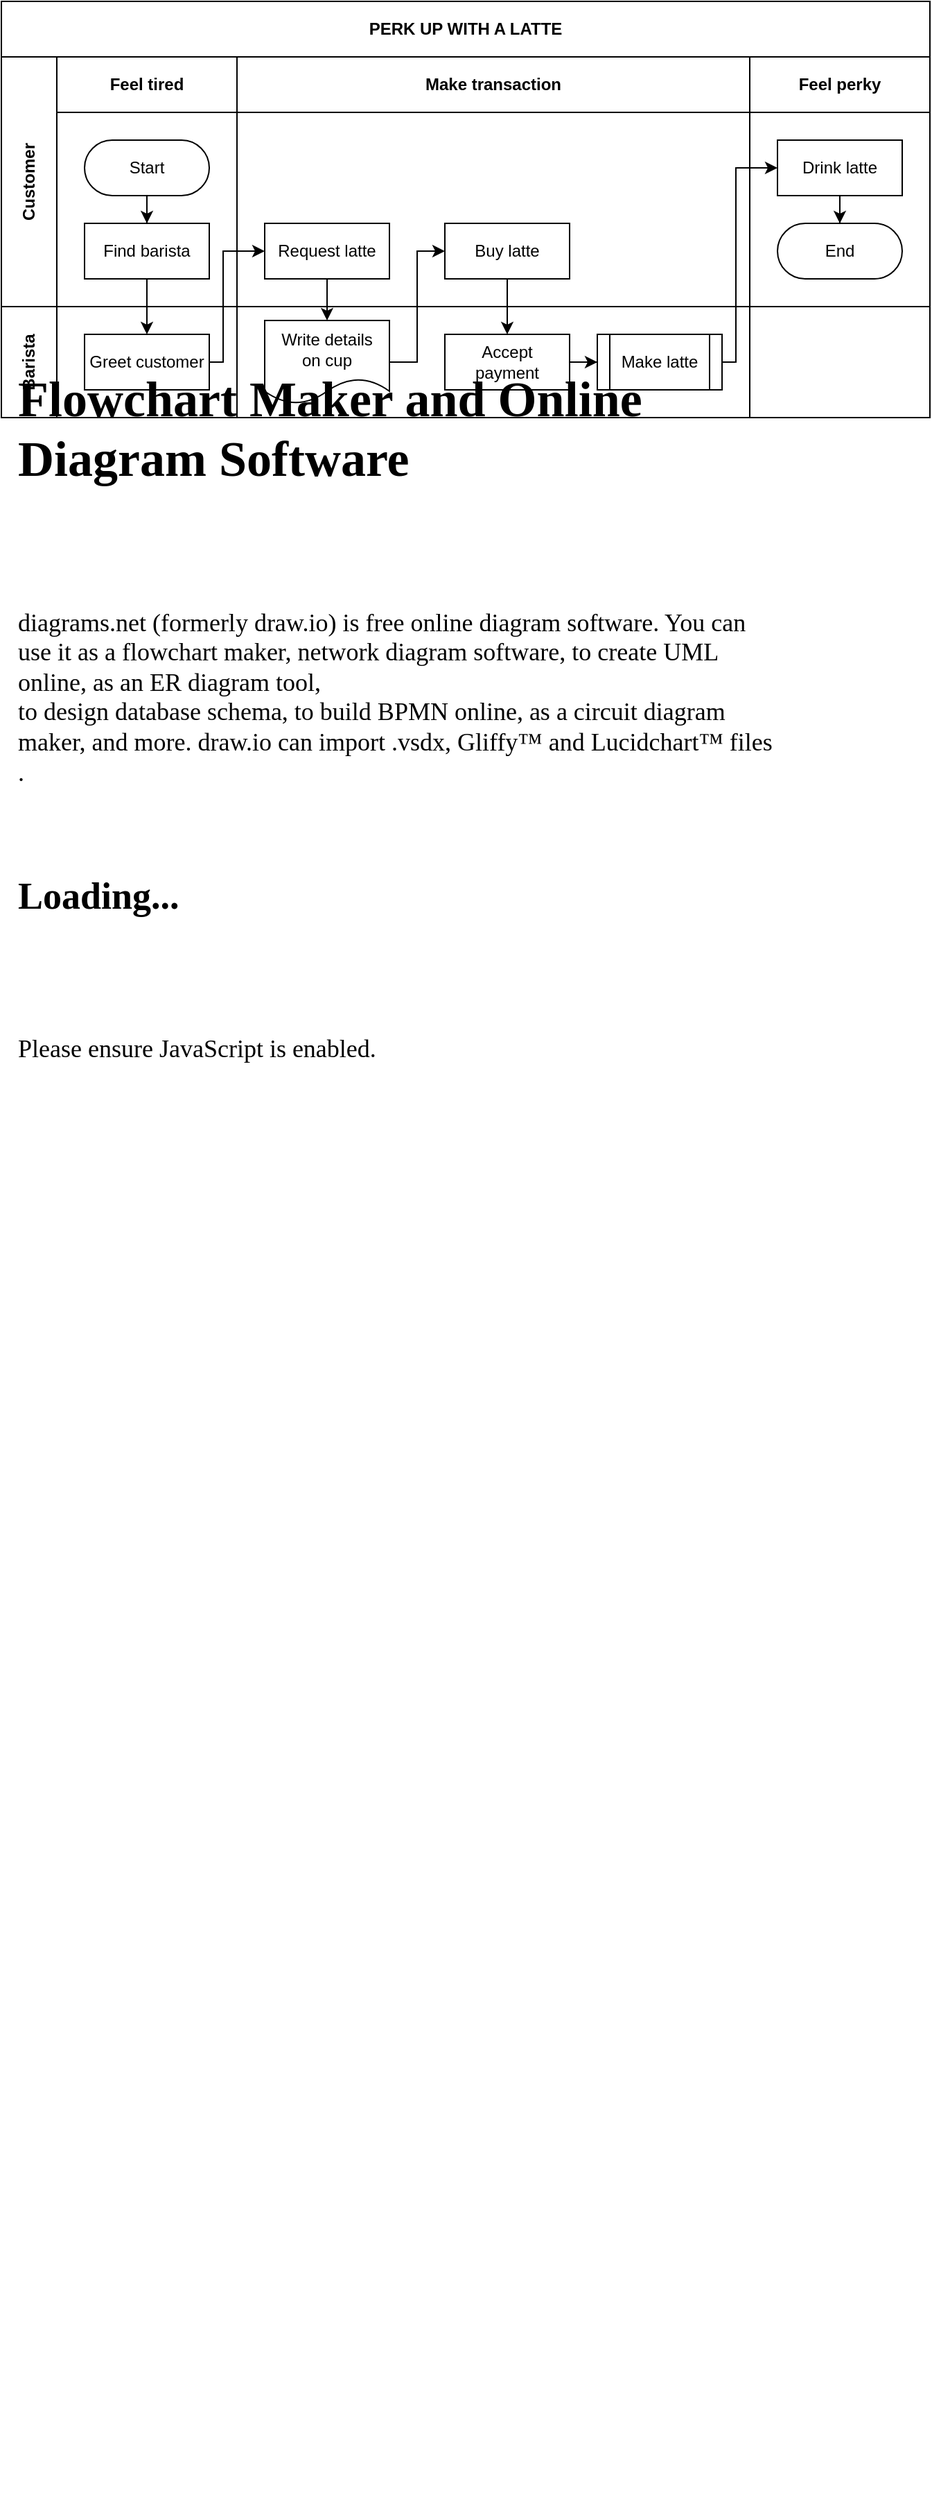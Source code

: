 <mxfile version="15.3.3" type="github">
  <diagram id="kgpKYQtTHZ0yAKxKKP6v" name="Page-1">
    <mxGraphModel dx="400" dy="724" grid="1" gridSize="10" guides="1" tooltips="1" connect="1" arrows="1" fold="1" page="1" pageScale="1" pageWidth="850" pageHeight="1100" math="0" shadow="0">
      <root>
        <mxCell id="0" />
        <mxCell id="1" parent="0" />
        <mxCell id="3nuBFxr9cyL0pnOWT2aG-1" value="PERK UP WITH A LATTE" style="shape=table;childLayout=tableLayout;rowLines=0;columnLines=0;startSize=40;html=1;whiteSpace=wrap;collapsible=0;recursiveResize=0;expand=0;fontStyle=1" parent="1" vertex="1">
          <mxGeometry x="100" y="70" width="670" height="300" as="geometry" />
        </mxCell>
        <mxCell id="3nuBFxr9cyL0pnOWT2aG-2" value="" style="edgeStyle=orthogonalEdgeStyle;rounded=0;orthogonalLoop=1;jettySize=auto;html=1;" parent="3nuBFxr9cyL0pnOWT2aG-1" source="3nuBFxr9cyL0pnOWT2aG-7" target="3nuBFxr9cyL0pnOWT2aG-17" edge="1">
          <mxGeometry relative="1" as="geometry" />
        </mxCell>
        <mxCell id="3nuBFxr9cyL0pnOWT2aG-3" value="Customer" style="swimlane;horizontal=0;points=[[0,0.5],[1,0.5]];portConstraint=eastwest;startSize=40;html=1;whiteSpace=wrap;collapsible=0;recursiveResize=0;expand=0;" parent="3nuBFxr9cyL0pnOWT2aG-1" vertex="1">
          <mxGeometry y="40" width="670" height="180" as="geometry" />
        </mxCell>
        <mxCell id="3nuBFxr9cyL0pnOWT2aG-4" value="Feel tired" style="swimlane;connectable=0;startSize=40;html=1;whiteSpace=wrap;collapsible=0;recursiveResize=0;expand=0;" parent="3nuBFxr9cyL0pnOWT2aG-3" vertex="1">
          <mxGeometry x="40" width="130" height="180" as="geometry" />
        </mxCell>
        <mxCell id="3nuBFxr9cyL0pnOWT2aG-5" style="edgeStyle=orthogonalEdgeStyle;rounded=0;orthogonalLoop=1;jettySize=auto;html=1;" parent="3nuBFxr9cyL0pnOWT2aG-4" source="3nuBFxr9cyL0pnOWT2aG-6" target="3nuBFxr9cyL0pnOWT2aG-7" edge="1">
          <mxGeometry relative="1" as="geometry" />
        </mxCell>
        <mxCell id="3nuBFxr9cyL0pnOWT2aG-6" value="Start" style="rounded=1;whiteSpace=wrap;html=1;arcSize=50;" parent="3nuBFxr9cyL0pnOWT2aG-4" vertex="1">
          <mxGeometry x="20" y="60" width="90" height="40" as="geometry" />
        </mxCell>
        <mxCell id="3nuBFxr9cyL0pnOWT2aG-7" value="Find barista" style="rounded=0;whiteSpace=wrap;html=1;" parent="3nuBFxr9cyL0pnOWT2aG-4" vertex="1">
          <mxGeometry x="20" y="120" width="90" height="40" as="geometry" />
        </mxCell>
        <mxCell id="3nuBFxr9cyL0pnOWT2aG-8" value="Make transaction" style="swimlane;connectable=0;startSize=40;html=1;whiteSpace=wrap;collapsible=0;recursiveResize=0;expand=0;" parent="3nuBFxr9cyL0pnOWT2aG-3" vertex="1">
          <mxGeometry x="170" width="370" height="180" as="geometry" />
        </mxCell>
        <mxCell id="3nuBFxr9cyL0pnOWT2aG-9" value="Request latte" style="rounded=0;whiteSpace=wrap;html=1;" parent="3nuBFxr9cyL0pnOWT2aG-8" vertex="1">
          <mxGeometry x="20" y="120" width="90" height="40" as="geometry" />
        </mxCell>
        <mxCell id="3nuBFxr9cyL0pnOWT2aG-10" value="Buy latte" style="rounded=0;whiteSpace=wrap;html=1;" parent="3nuBFxr9cyL0pnOWT2aG-8" vertex="1">
          <mxGeometry x="150" y="120" width="90" height="40" as="geometry" />
        </mxCell>
        <mxCell id="3nuBFxr9cyL0pnOWT2aG-11" value="Feel perky" style="swimlane;connectable=0;startSize=40;html=1;whiteSpace=wrap;collapsible=0;recursiveResize=0;expand=0;" parent="3nuBFxr9cyL0pnOWT2aG-3" vertex="1">
          <mxGeometry x="540" width="130" height="180" as="geometry" />
        </mxCell>
        <mxCell id="3nuBFxr9cyL0pnOWT2aG-12" style="edgeStyle=orthogonalEdgeStyle;rounded=0;orthogonalLoop=1;jettySize=auto;html=1;" parent="3nuBFxr9cyL0pnOWT2aG-11" source="3nuBFxr9cyL0pnOWT2aG-13" target="3nuBFxr9cyL0pnOWT2aG-14" edge="1">
          <mxGeometry relative="1" as="geometry" />
        </mxCell>
        <mxCell id="3nuBFxr9cyL0pnOWT2aG-13" value="Drink latte" style="rounded=0;whiteSpace=wrap;html=1;" parent="3nuBFxr9cyL0pnOWT2aG-11" vertex="1">
          <mxGeometry x="20" y="60" width="90" height="40" as="geometry" />
        </mxCell>
        <mxCell id="3nuBFxr9cyL0pnOWT2aG-14" value="End" style="rounded=1;whiteSpace=wrap;html=1;arcSize=50;" parent="3nuBFxr9cyL0pnOWT2aG-11" vertex="1">
          <mxGeometry x="20" y="120" width="90" height="40" as="geometry" />
        </mxCell>
        <mxCell id="3nuBFxr9cyL0pnOWT2aG-15" value="Barista" style="swimlane;horizontal=0;points=[[0,0.5],[1,0.5]];portConstraint=eastwest;startSize=40;html=1;whiteSpace=wrap;collapsible=0;recursiveResize=0;expand=0;" parent="3nuBFxr9cyL0pnOWT2aG-1" vertex="1">
          <mxGeometry y="220" width="670" height="80" as="geometry" />
        </mxCell>
        <mxCell id="3nuBFxr9cyL0pnOWT2aG-16" value="" style="swimlane;connectable=0;startSize=0;html=1;whiteSpace=wrap;collapsible=0;recursiveResize=0;expand=0;" parent="3nuBFxr9cyL0pnOWT2aG-15" vertex="1">
          <mxGeometry x="40" width="130" height="80" as="geometry" />
        </mxCell>
        <mxCell id="3nuBFxr9cyL0pnOWT2aG-17" value="Greet customer" style="rounded=0;whiteSpace=wrap;html=1;" parent="3nuBFxr9cyL0pnOWT2aG-16" vertex="1">
          <mxGeometry x="20" y="20" width="90" height="40" as="geometry" />
        </mxCell>
        <mxCell id="3nuBFxr9cyL0pnOWT2aG-18" value="" style="swimlane;connectable=0;startSize=0;html=1;whiteSpace=wrap;collapsible=0;recursiveResize=0;expand=0;" parent="3nuBFxr9cyL0pnOWT2aG-15" vertex="1">
          <mxGeometry x="170" width="370" height="80" as="geometry" />
        </mxCell>
        <mxCell id="3nuBFxr9cyL0pnOWT2aG-19" value="" style="edgeStyle=orthogonalEdgeStyle;rounded=0;orthogonalLoop=1;jettySize=auto;html=1;" parent="3nuBFxr9cyL0pnOWT2aG-18" source="3nuBFxr9cyL0pnOWT2aG-20" target="3nuBFxr9cyL0pnOWT2aG-22" edge="1">
          <mxGeometry relative="1" as="geometry" />
        </mxCell>
        <mxCell id="3nuBFxr9cyL0pnOWT2aG-20" value="Accept&lt;br&gt;payment" style="rounded=0;whiteSpace=wrap;html=1;" parent="3nuBFxr9cyL0pnOWT2aG-18" vertex="1">
          <mxGeometry x="150" y="20" width="90" height="40" as="geometry" />
        </mxCell>
        <mxCell id="3nuBFxr9cyL0pnOWT2aG-21" value="Write details&lt;br&gt;on cup" style="shape=document;whiteSpace=wrap;html=1;boundedLbl=1;" parent="3nuBFxr9cyL0pnOWT2aG-18" vertex="1">
          <mxGeometry x="20" y="10" width="90" height="60" as="geometry" />
        </mxCell>
        <mxCell id="3nuBFxr9cyL0pnOWT2aG-22" value="Make latte" style="shape=process;whiteSpace=wrap;html=1;backgroundOutline=1;" parent="3nuBFxr9cyL0pnOWT2aG-18" vertex="1">
          <mxGeometry x="260" y="20" width="90" height="40" as="geometry" />
        </mxCell>
        <mxCell id="3nuBFxr9cyL0pnOWT2aG-23" value="" style="swimlane;connectable=0;startSize=0;html=1;whiteSpace=wrap;collapsible=0;recursiveResize=0;expand=0;" parent="3nuBFxr9cyL0pnOWT2aG-15" vertex="1">
          <mxGeometry x="540" width="130" height="80" as="geometry" />
        </mxCell>
        <mxCell id="3nuBFxr9cyL0pnOWT2aG-24" value="" style="edgeStyle=orthogonalEdgeStyle;rounded=0;orthogonalLoop=1;jettySize=auto;html=1;" parent="3nuBFxr9cyL0pnOWT2aG-1" source="3nuBFxr9cyL0pnOWT2aG-17" target="3nuBFxr9cyL0pnOWT2aG-9" edge="1">
          <mxGeometry relative="1" as="geometry">
            <Array as="points">
              <mxPoint x="160" y="260" />
              <mxPoint x="160" y="180" />
            </Array>
          </mxGeometry>
        </mxCell>
        <mxCell id="3nuBFxr9cyL0pnOWT2aG-25" value="" style="edgeStyle=orthogonalEdgeStyle;rounded=0;orthogonalLoop=1;jettySize=auto;html=1;" parent="3nuBFxr9cyL0pnOWT2aG-1" source="3nuBFxr9cyL0pnOWT2aG-9" target="3nuBFxr9cyL0pnOWT2aG-21" edge="1">
          <mxGeometry relative="1" as="geometry" />
        </mxCell>
        <mxCell id="3nuBFxr9cyL0pnOWT2aG-26" value="" style="edgeStyle=orthogonalEdgeStyle;rounded=0;orthogonalLoop=1;jettySize=auto;html=1;" parent="3nuBFxr9cyL0pnOWT2aG-1" source="3nuBFxr9cyL0pnOWT2aG-21" target="3nuBFxr9cyL0pnOWT2aG-10" edge="1">
          <mxGeometry relative="1" as="geometry">
            <Array as="points">
              <mxPoint x="300" y="260" />
              <mxPoint x="300" y="180" />
            </Array>
          </mxGeometry>
        </mxCell>
        <mxCell id="3nuBFxr9cyL0pnOWT2aG-27" value="" style="edgeStyle=orthogonalEdgeStyle;rounded=0;orthogonalLoop=1;jettySize=auto;html=1;" parent="3nuBFxr9cyL0pnOWT2aG-1" source="3nuBFxr9cyL0pnOWT2aG-10" target="3nuBFxr9cyL0pnOWT2aG-20" edge="1">
          <mxGeometry relative="1" as="geometry" />
        </mxCell>
        <mxCell id="3nuBFxr9cyL0pnOWT2aG-28" style="edgeStyle=orthogonalEdgeStyle;rounded=0;orthogonalLoop=1;jettySize=auto;html=1;" parent="3nuBFxr9cyL0pnOWT2aG-1" source="3nuBFxr9cyL0pnOWT2aG-22" target="3nuBFxr9cyL0pnOWT2aG-13" edge="1">
          <mxGeometry relative="1" as="geometry">
            <Array as="points">
              <mxPoint x="530" y="260" />
              <mxPoint x="530" y="120" />
            </Array>
          </mxGeometry>
        </mxCell>
        <mxCell id="OWpsZhFbi_TUfxrdfxFJ-3" value="&lt;!--[if IE]&gt;&lt;meta http-equiv=&quot;X-UA-Compatible&quot; content=&quot;IE=5&quot; &gt;&lt;![endif]--&gt;&#xa;&lt;!DOCTYPE html&gt;&#xa;&lt;html&gt;&#xa;&lt;head&gt;&#xa;    &lt;title&gt;Flowchart Maker &amp;amp; Online Diagram Software&lt;/title&gt;&#xa;    &lt;meta charset=&quot;utf-8&quot;/&gt;&#xa;    &lt;meta http-equiv=&quot;Content-Type&quot; content=&quot;text/html; charset=UTF-8&quot;&gt;&#xa;    &lt;meta name=&quot;Description&quot; content=&quot;diagrams.net is free online diagram software for making flowcharts, process diagrams, org charts, UML, ER and network diagrams&quot;&gt;&#xa;    &lt;meta name=&quot;Keywords&quot; content=&quot;diagram, online, flow chart, flowchart maker, uml, erd&quot;&gt;&#xa;    &lt;meta itemprop=&quot;name&quot; content=&quot;diagrams.net - free flowchart maker and diagrams online&quot;&gt;&#xa; &lt;meta itemprop=&quot;description&quot; content=&quot;diagrams.net is a free online diagramming application  and flowchart maker . You can use it to create UML, entity relationship,&#xa;  org charts, BPMN and BPM, database schema and networks. Also possible are telecommunication network, workflow, flowcharts, maps overlays and GIS, electronic &#xa;  circuit and social network diagrams.&quot;&gt;&#xa; &lt;meta itemprop=&quot;image&quot; content=&quot;https://lh4.googleusercontent.com/-cLKEldMbT_E/Tx8qXDuw6eI/AAAAAAAAAAs/Ke0pnlk8Gpg/w500-h344-k/BPMN%2Bdiagram%2Brc2f.png&quot;&gt;&#xa;    &lt;meta name=&quot;viewport&quot; content=&quot;width=device-width, initial-scale=1.0, maximum-scale=1.0, user-scalable=no&quot;&gt;&#xa; &lt;meta name=&quot;msapplication-config&quot; content=&quot;images/browserconfig.xml&quot;&gt;&#xa;    &lt;meta name=&quot;mobile-web-app-capable&quot; content=&quot;yes&quot;&gt;&#xa; &lt;meta name=&quot;theme-color&quot; content=&quot;#d89000&quot;&gt;&#xa; &lt;script type=&quot;text/javascript&quot;&gt;&#xa;  /**&#xa;   * URL Parameters and protocol description are here:&#xa;   *&#xa;   * https://desk.draw.io/support/solutions/articles/16000042546-what-url-parameters-are-supported&#xa;   *&#xa;   * Parameters for developers:&#xa;   *&#xa;   * - dev=1: For developers only&#xa;   * - test=1: For developers only&#xa;   * - export=URL for export: For developers only&#xa;   * - ignoremime=1: For developers only (see DriveClient.js). Use Cmd-S to override mime.&#xa;   * - createindex=1: For developers only (see etc/build/README)&#xa;   * - filesupport=0: For developers only (see Editor.js in core)&#xa;   * - savesidebar=1: For developers only (see Sidebar.js)&#xa;   * - pages=1: For developers only (see Pages.js)&#xa;   * - lic=email: For developers only (see LicenseServlet.java)&#xa;   * --&#xa;   * - networkshapes=1: For testing network shapes (temporary)&#xa;   */&#xa;  var urlParams = (function()&#xa;  {&#xa;   var result = new Object();&#xa;   var params = window.location.search.slice(1).split(&#39;&amp;&#39;);&#xa;   &#xa;   for (var i = 0; i &lt; params.length; i++)&#xa;   {&#xa;    idx = params[i].indexOf(&#39;=&#39;);&#xa;    &#xa;    if (idx &gt; 0)&#xa;    {&#xa;     result[params[i].substring(0, idx)] = params[i].substring(idx + 1);&#xa;    }&#xa;   }&#xa;   &#xa;   return result;&#xa;  })();&#xa;  &#xa;  // Forces CDN caches by passing URL parameters via URL hash&#xa;  if (window.location.hash != null &amp;&amp; window.location.hash.substring(0, 2) == &#39;#P&#39;)&#xa;  {&#xa;   try&#xa;   {&#xa;    urlParams = JSON.parse(decodeURIComponent(window.location.hash.substring(2)));&#xa;    &#xa;    if (urlParams.hash != null)&#xa;    {&#xa;     window.location.hash = urlParams.hash;&#xa;    }&#xa;   }&#xa;   catch (e)&#xa;   {&#xa;    // ignore&#xa;   }&#xa;  }&#xa;  &#xa;  // Global variable for desktop&#xa;  var mxIsElectron = window &amp;&amp; window.process &amp;&amp; window.process.type;&#xa;&#xa;  // Redirects page if required&#xa;  if (urlParams[&#39;dev&#39;] != &#39;1&#39;)&#xa;  {&#xa;   (function()&#xa;   {&#xa;    var proto = window.location.protocol;&#xa;    &#xa;    if (!mxIsElectron)&#xa;    {&#xa;     var host = window.location.host;&#xa;  &#xa;     // Redirects apex, drive and rt to www&#xa;     if (host === &#39;draw.io&#39; || host === &#39;rt.draw.io&#39; || host === &#39;drive.draw.io&#39;)&#xa;     {&#xa;      host = &#39;www.draw.io&#39;;&#xa;     }&#xa;     &#xa;     var href = proto + &#39;//&#39; + host + window.location.href.substring(&#xa;       window.location.protocol.length +&#xa;       window.location.host.length + 2);&#xa;  &#xa;     // Redirects if href changes&#xa;     if (href != window.location.href)&#xa;     {&#xa;      window.location.href = href;&#xa;     }&#xa;    }&#xa;   })();&#xa;  }&#xa;  &#xa;  /**&#xa;   * Adds meta tag to the page.&#xa;   */&#xa;  function mxmeta(name, content, httpEquiv)&#xa;  {&#xa;   try&#xa;   {&#xa;    var s = document.createElement(&#39;meta&#39;);&#xa;    &#xa;    if (name != null) &#xa;    {&#xa;     s.setAttribute(&#39;name&#39;, name);&#xa;    }&#xa;&#xa;    s.setAttribute(&#39;content&#39;, content);&#xa;    &#xa;    if (httpEquiv != null) &#xa;    {&#xa;     s.setAttribute(&#39;http-equiv&#39;, httpEquiv);&#xa;    }&#xa;&#xa;      var t = document.getElementsByTagName(&#39;meta&#39;)[0];&#xa;      t.parentNode.insertBefore(s, t);&#xa;   }&#xa;   catch (e)&#xa;   {&#xa;    // ignore&#xa;   }&#xa;  };&#xa;  &#xa;  /**&#xa;   * Synchronously adds scripts to the page.&#xa;   */&#xa;  function mxscript(src, onLoad, id, dataAppKey, noWrite)&#xa;  {&#xa;   var defer = onLoad == null &amp;&amp; !noWrite;&#xa;   &#xa;   if ((urlParams[&#39;dev&#39;] != &#39;1&#39; &amp;&amp; typeof document.createElement(&#39;canvas&#39;).getContext === &quot;function&quot;) ||&#xa;    onLoad != null || noWrite)&#xa;   {&#xa;    var s = document.createElement(&#39;script&#39;);&#xa;    s.setAttribute(&#39;type&#39;, &#39;text/javascript&#39;);&#xa;    s.setAttribute(&#39;defer&#39;, &#39;true&#39;);&#xa;    s.setAttribute(&#39;src&#39;, src);&#xa;&#xa;    if (id != null)&#xa;    {&#xa;     s.setAttribute(&#39;id&#39;, id);&#xa;    }&#xa;    &#xa;    if (dataAppKey != null)&#xa;    {&#xa;     s.setAttribute(&#39;data-app-key&#39;, dataAppKey);&#xa;    }&#xa;    &#xa;    if (onLoad != null)&#xa;    {&#xa;     var r = false;&#xa;    &#xa;     s.onload = s.onreadystatechange = function()&#xa;     {&#xa;      if (!r &amp;&amp; (!this.readyState || this.readyState == &#39;complete&#39;))&#xa;      {&#xa;            r = true;&#xa;            onLoad();&#xa;      }&#xa;       };&#xa;    }&#xa;      &#xa;      var t = document.getElementsByTagName(&#39;script&#39;)[0];&#xa;      &#xa;      if (t != null)&#xa;      {&#xa;       t.parentNode.insertBefore(s, t);&#xa;      }&#xa;   }&#xa;   else&#xa;   {&#xa;    document.write(&#39;&lt;script src=&quot;&#39; + src + &#39;&quot;&#39; + ((id != null) ? &#39; id=&quot;&#39; + id +&#39;&quot; &#39; : &#39;&#39;) +&#xa;     ((dataAppKey != null) ? &#39; data-app-key=&quot;&#39; + dataAppKey +&#39;&quot; &#39; : &#39;&#39;) + &#39;&gt;&lt;/scr&#39; + &#39;ipt&gt;&#39;);&#xa;   }&#xa;  };&#xa;&#xa;  /**&#xa;   * Asynchronously adds scripts to the page.&#xa;   */&#xa;  function mxinclude(src)&#xa;  {&#xa;   var g = document.createElement(&#39;script&#39;);&#xa;   g.type = &#39;text/javascript&#39;;&#xa;   g.async = true;&#xa;   g.src = src;&#xa;   &#xa;      var s = document.getElementsByTagName(&#39;script&#39;)[0];&#xa;      s.parentNode.insertBefore(g, s);&#xa;  };&#xa;  &#xa;  /**&#xa;   * Adds meta tags with application name (depends on offline URL parameter)&#xa;   */&#xa;  (function()&#xa;  {&#xa;   var name = &#39;diagrams.net&#39;;&#xa;   mxmeta(&#39;apple-mobile-web-app-title&#39;, name);&#xa;   mxmeta(&#39;application-name&#39;, name);&#xa;&#xa;   if (mxIsElectron)&#xa;   {&#xa;    mxmeta(null, &#39;default-src \&#39;self\&#39; \&#39;unsafe-inline\&#39;; connect-src \&#39;self\&#39; https://*.draw.io https://fonts.googleapis.com https://fonts.gstatic.com; img-src * data:; media-src *; font-src *; style-src-elem \&#39;self\&#39; \&#39;unsafe-inline\&#39; https://fonts.googleapis.com&#39;, &#39;Content-Security-Policy&#39;);&#xa;   }&#xa;  })();&#xa;  &#xa;  // Checks for local storage&#xa;  var isLocalStorage = false;&#xa;  &#xa;  try&#xa;  {&#xa;   isLocalStorage = urlParams[&#39;local&#39;] != &#39;1&#39; &amp;&amp; typeof(localStorage) != &#39;undefined&#39;;&#xa;  }&#xa;  catch (e)&#xa;  {&#xa;   // ignored&#xa;  }&#xa;&#xa;  var mxScriptsLoaded = false, mxWinLoaded = false;&#xa;  &#xa;  function checkAllLoaded()&#xa;  {&#xa;   if (mxScriptsLoaded &amp;&amp; mxWinLoaded)&#xa;   {&#xa;    App.main();    &#xa;   }&#xa;  };&#xa;  &#xa;  var t0 = new Date();&#xa;&#xa;  // Changes paths for local development environment&#xa;  if (urlParams[&#39;dev&#39;] == &#39;1&#39;)&#xa;  {&#xa;   // Used to request grapheditor/mxgraph sources in dev mode&#xa;   var mxDevUrl = document.location.protocol + &#39;//devhost.jgraph.com/drawio/src/main&#39;;&#xa;   &#xa;   // Used to request draw.io sources in dev mode&#xa;   var drawDevUrl = document.location.protocol + &#39;//devhost.jgraph.com/drawio/src/main/webapp/&#39;;&#xa;   var geBasePath = drawDevUrl + &#39;/js/grapheditor&#39;;&#xa;   var mxBasePath = mxDevUrl + &#39;/mxgraph&#39;;&#xa;   &#xa;   if (document.location.protocol == &#39;file:&#39;)&#xa;   {&#xa;    geBasePath = &#39;./js/grapheditor&#39;;&#xa;    mxBasePath = &#39;./mxgraph&#39;;&#xa;    drawDevUrl = &#39;./&#39;;&#xa;    &#xa;    // Forces includes for dev environment in node.js&#xa;    mxForceIncludes = true;&#xa;   }&#xa;&#xa;   mxscript(drawDevUrl + &#39;js/PreConfig.js&#39;);&#xa;   mxscript(drawDevUrl + &#39;js/diagramly/Init.js&#39;);&#xa;   mxscript(geBasePath + &#39;/Init.js&#39;);&#xa;   mxscript(mxBasePath + &#39;/mxClient.js&#39;);&#xa;   &#xa;   // Adds all JS code that depends on mxClient. This indirection via Devel.js is&#xa;   // required in some browsers to make sure mxClient.js (and the files that it&#xa;   // loads asynchronously) are available when the code loaded in Devel.js runs.&#xa;   mxscript(drawDevUrl + &#39;js/diagramly/Devel.js&#39;);&#xa;   &#xa;   // Electron&#xa;   if (mxIsElectron)&#xa;   {&#xa;    mxscript(&#39;js/diagramly/DesktopLibrary.js&#39;);&#xa;    mxscript(&#39;js/diagramly/ElectronApp.js&#39;);&#xa;   }&#xa;   &#xa;   mxscript(drawDevUrl + &#39;js/PostConfig.js&#39;);&#xa;  }&#xa;  else&#xa;  {&#xa;   (function()&#xa;   {&#xa;    var hostName = window.location.hostname;&#xa;    &#xa;    // Supported domains are *.draw.io and the packaged version in Quip&#xa;    var supportedDomain = (hostName.substring(hostName.length - 8, hostName.length) === &#39;.draw.io&#39;) ||&#xa;     (hostName.substring(hostName.length - 13, hostName.length) === &#39;.diagrams.net&#39;);&#xa;     (hostName.substring(hostName.length - 17, hostName.length) === &#39;.quipelements.com&#39;);&#xa;    &#xa;    function loadAppJS()&#xa;    {&#xa;     mxscript(&#39;js/app.min.js&#39;, function()&#xa;     {&#xa;      mxScriptsLoaded = true;&#xa;      checkAllLoaded();&#xa;      &#xa;      if (!supportedDomain)&#xa;      {&#xa;       mxscript(&#39;js/PostConfig.js&#39;);&#xa;      }&#xa;      &#xa;      // Electron&#xa;      if (mxIsElectron)&#xa;      {&#xa;       mxscript(&#39;js/diagramly/DesktopLibrary.js&#39;, function()&#xa;       {&#xa;        mxscript(&#39;js/diagramly/ElectronApp.js&#39;, function()&#xa;        {&#xa;         mxscript(&#39;js/extensions.min.js&#39;, function()&#xa;         {&#xa;          mxscript(&#39;js/stencils.min.js&#39;, function()&#xa;          {&#xa;           mxscript(&#39;js/shapes-14-6-5.min.js&#39;, function()&#xa;           {&#xa;            mxscript(&#39;js/PostConfig.js&#39;);&#xa;           });&#xa;          });&#xa;         });&#xa;        });&#xa;       });&#xa;      }&#xa;     });&#xa;    };&#xa;    &#xa;    if (!supportedDomain || mxIsElectron)&#xa;    {&#xa;     mxscript(&#39;js/PreConfig.js&#39;, loadAppJS);&#xa;    }&#xa;    else&#xa;    {&#xa;     loadAppJS();&#xa;    }&#xa;   })();&#xa;  }&#xa;&#xa;  // Adds basic error handling&#xa;  window.onerror = function()&#xa;  {&#xa;   var status = document.getElementById(&#39;geStatus&#39;);&#xa;   &#xa;   if (status != null)&#xa;   {&#xa;    status.innerHTML = &#39;Page could not be loaded. Please try refreshing.&#39;;&#xa;   }&#xa;  };&#xa; &lt;/script&gt;&#xa;    &lt;link rel=&quot;chrome-webstore-item&quot; href=&quot;https://chrome.google.com/webstore/detail/plgmlhohecdddhbmmkncjdmlhcmaachm&quot;&gt;&#xa; &lt;link rel=&quot;apple-touch-icon&quot; sizes=&quot;180x180&quot; href=&quot;images/apple-touch-icon.png&quot;&gt;&#xa; &lt;link rel=&quot;icon&quot; type=&quot;image/png&quot; sizes=&quot;32x32&quot; href=&quot;images/favicon-32x32.png&quot;&gt;&#xa; &lt;link rel=&quot;icon&quot; type=&quot;image/png&quot; sizes=&quot;16x16&quot; href=&quot;images/favicon-16x16.png&quot;&gt;&#xa; &lt;link rel=&quot;mask-icon&quot; href=&quot;images/safari-pinned-tab.svg&quot; color=&quot;#d89000&quot;&gt;&#xa; &lt;link rel=&quot;stylesheet&quot; type=&quot;text/css&quot; href=&quot;js/croppie/croppie.min.css&quot;&gt;&#xa;    &lt;link rel=&quot;stylesheet&quot; type=&quot;text/css&quot; href=&quot;styles/grapheditor.css&quot;&gt;&#xa;    &lt;link rel=&quot;preconnect&quot; href=&quot;https://storage.googleapis.com&quot;&gt;&#xa;    &lt;link rel=&quot;canonical&quot; href=&quot;https://app.diagrams.net&quot;&gt;&#xa; &lt;link rel=&quot;manifest&quot; href=&quot;images/manifest.json&quot;&gt;&#xa; &lt;link rel=&quot;shortcut icon&quot; href=&quot;favicon.ico&quot;&gt;&#xa; &lt;style type=&quot;text/css&quot;&gt;&#xa;  body { overflow:hidden; }&#xa;  div.picker { z-index: 10007; }&#xa;  .geSidebarContainer .geTitle input {&#xa;   font-size:8pt;&#xa;   color:#606060;&#xa;  }&#xa;  .geBlock {&#xa;   z-index:-3;&#xa;   margin:100px;&#xa;   margin-top:40px;&#xa;   margin-bottom:30px;&#xa;   padding:20px;&#xa;   text-align:center;&#xa;   min-width:50%;&#xa;  }&#xa;  .geBlock h1, .geBlock h2 {&#xa;   margin-top:0px;&#xa;   padding-top:0px;&#xa;  }&#xa;  .geEditor *:not(.geScrollable)::-webkit-scrollbar {&#xa;      width:14px;&#xa;      height:14px;&#xa;  }&#xa;  .geEditor ::-webkit-scrollbar-track {&#xa;   background-clip:padding-box;&#xa;   border:solid transparent;&#xa;   border-width:1px;&#xa;  }&#xa;  .geEditor ::-webkit-scrollbar-corner {&#xa;   background-color:transparent;&#xa;  }&#xa;  .geEditor ::-webkit-scrollbar-thumb {&#xa;   background-color:rgba(0,0,0,.1);&#xa;   background-clip:padding-box;&#xa;   border:solid transparent;&#xa;   border-radius:10px;&#xa;  }&#xa;  .geEditor ::-webkit-scrollbar-thumb:hover {&#xa;   background-color:rgba(0,0,0,.4);&#xa;  }&#xa;  .geTemplate {&#xa;   border:1px solid transparent;&#xa;   display:inline-block;&#xa;   _display:inline;&#xa;   vertical-align:top;&#xa;   border-radius:3px;&#xa;   overflow:hidden;&#xa;   font-size:14pt;&#xa;   cursor:pointer;&#xa;   margin:5px;&#xa;  }&#xa; &lt;/style&gt;&#xa; &lt;!-- Workaround for binary XHR in IE 9/10, see App.loadUrl --&gt;&#xa; &lt;!--[if (IE 9)|(IE 10)]&gt;&lt;!--&gt;&#xa;  &lt;script type=&quot;text/vbscript&quot;&gt;&#xa;   Function mxUtilsBinaryToArray(Binary)&#xa;    Dim i&#xa;    ReDim byteArray(LenB(Binary))&#xa;    For i = 1 To LenB(Binary)&#xa;     byteArray(i-1) = AscB(MidB(Binary, i, 1))&#xa;    Next&#xa;    mxUtilsBinaryToArray = byteArray&#xa;   End Function&#xa;  &lt;/script&gt;&#xa; &lt;!--&lt;![endif]--&gt;&#xa;&lt;/head&gt;&#xa;&lt;body class=&quot;geEditor&quot;&gt;&#xa;&lt;div id=&quot;geInfo&quot;&gt;&#xa; &lt;div class=&quot;geBlock&quot;&gt;&#xa;  &lt;h1&gt;Flowchart Maker and Online Diagram Software&lt;/h1&gt;&#xa;  &lt;p&gt;&#xa;   diagrams.net (formerly draw.io) is free online diagram software. You can use it as a flowchart maker, network diagram software, to create UML online, as an ER diagram tool, &#xa;   to design database schema, to build BPMN online, as a circuit diagram maker, and more. draw.io can import .vsdx, Gliffy&amp;trade; and Lucidchart&amp;trade; files .&#xa;  &lt;/p&gt;&#xa;  &lt;h2 id=&quot;geStatus&quot;&gt;Loading...&lt;/h2&gt;&#xa;  &lt;p&gt;&#xa;   Please ensure JavaScript is enabled.&#xa;  &lt;/p&gt;&#xa; &lt;/div&gt;&#xa;&lt;/div&gt;&#xa;&lt;script type=&quot;text/javascript&quot;&gt;&#xa;/**&#xa; * Main&#xa; */&#xa;if (navigator.userAgent != null &amp;&amp; navigator.userAgent.toLowerCase().&#xa; indexOf(&#39; electron/&#39;) &gt;= 0 &amp;&amp; typeof process !== &#39;undefined&#39; &amp;&amp; process.versions.electron &lt; 5)&#xa;{&#xa; // Redirects old Electron app to latest version&#xa; var div = document.getElementById(&#39;geInfo&#39;);&#xa; &#xa; if (div != null)&#xa; {&#xa;  div.innerHTML = &#39;&lt;center&gt;&lt;h2&gt;You are using an out of date version of this app.&lt;br&gt;Please download the latest version &#39; +&#xa;   &#39;&lt;a href=&quot;https://github.com/jgraph/drawio-desktop/releases/latest&quot; target=&quot;_blank&quot;&gt;here&lt;/a&gt;.&lt;/h2&gt;&lt;/center&gt;&#39;;&#xa; }&#xa;}&#xa;else&#xa;{&#xa; if (urlParams[&#39;dev&#39;] != &#39;1&#39; &amp;&amp; typeof document.createElement(&#39;canvas&#39;).getContext === &quot;function&quot;)&#xa; {&#xa;  window.addEventListener(&#39;load&#39;, function()&#xa;  {&#xa;   mxWinLoaded = true;&#xa;   checkAllLoaded();&#xa;  });&#xa; }&#xa; else&#xa; {&#xa;  App.main();&#xa; }&#xa;}&#xa;&lt;/script&gt;&#xa;&lt;/body&gt;&#xa;&lt;/html&gt;" style="text;whiteSpace=wrap;html=1;fontSize=18;fontFamily=Architects Daughter;" vertex="1" parent="1">
          <mxGeometry x="110" y="240" width="550" height="1630" as="geometry" />
        </mxCell>
      </root>
    </mxGraphModel>
  </diagram>
</mxfile>
